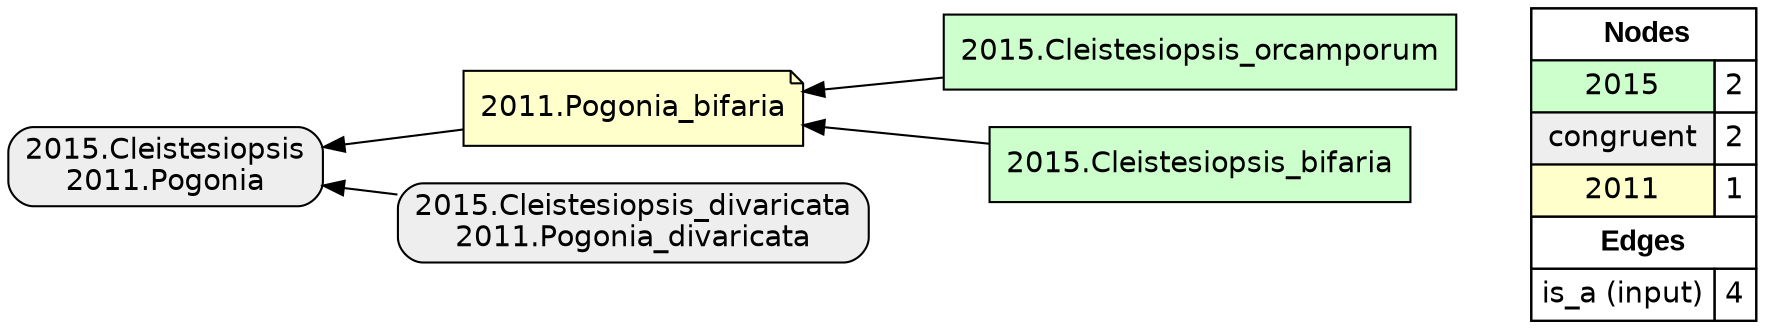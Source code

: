 digraph{
rankdir=RL
node[shape=box style=filled fillcolor="#CCFFCC" fontname="helvetica"] 
"2015.Cleistesiopsis_orcamporum"
"2015.Cleistesiopsis_bifaria"
node[shape=box style="filled,rounded" fillcolor="#EEEEEE" fontname="helvetica"] 
"2015.Cleistesiopsis_divaricata\n2011.Pogonia_divaricata"
"2015.Cleistesiopsis\n2011.Pogonia"
node[shape=note style=filled fillcolor="#FFFFCC" fontname="helvetica"] 
"2011.Pogonia_bifaria"
edge[arrowhead=normal style=solid color="#000000" constraint=true penwidth=1]
"2011.Pogonia_bifaria" -> "2015.Cleistesiopsis\n2011.Pogonia"
"2015.Cleistesiopsis_orcamporum" -> "2011.Pogonia_bifaria"
"2015.Cleistesiopsis_bifaria" -> "2011.Pogonia_bifaria"
"2015.Cleistesiopsis_divaricata\n2011.Pogonia_divaricata" -> "2015.Cleistesiopsis\n2011.Pogonia"
edge[arrowhead=normal style=dotted color="#000000" constraint=true penwidth=1]
node[shape=box] 
{rank=source Legend [fillcolor= white margin=0 label=< 
 <TABLE BORDER="0" CELLBORDER="1" CELLSPACING="0" CELLPADDING="4"> 
<TR> <TD COLSPAN="2"><font face="Arial Black"> Nodes</font></TD> </TR> 
<TR> 
 <TD bgcolor="#CCFFCC" fontname="helvetica">2015</TD> 
 <TD>2</TD> 
 </TR> 
<TR> 
 <TD bgcolor="#EEEEEE" fontname="helvetica">congruent</TD> 
 <TD>2</TD> 
 </TR> 
<TR> 
 <TD bgcolor="#FFFFCC" fontname="helvetica">2011</TD> 
 <TD>1</TD> 
 </TR> 
<TR> <TD COLSPAN="2"><font face = "Arial Black"> Edges </font></TD> </TR> 
<TR> 
 <TD><font color ="#000000">is_a (input)</font></TD><TD>4</TD>
</TR>
</TABLE> 
 >] } 
}